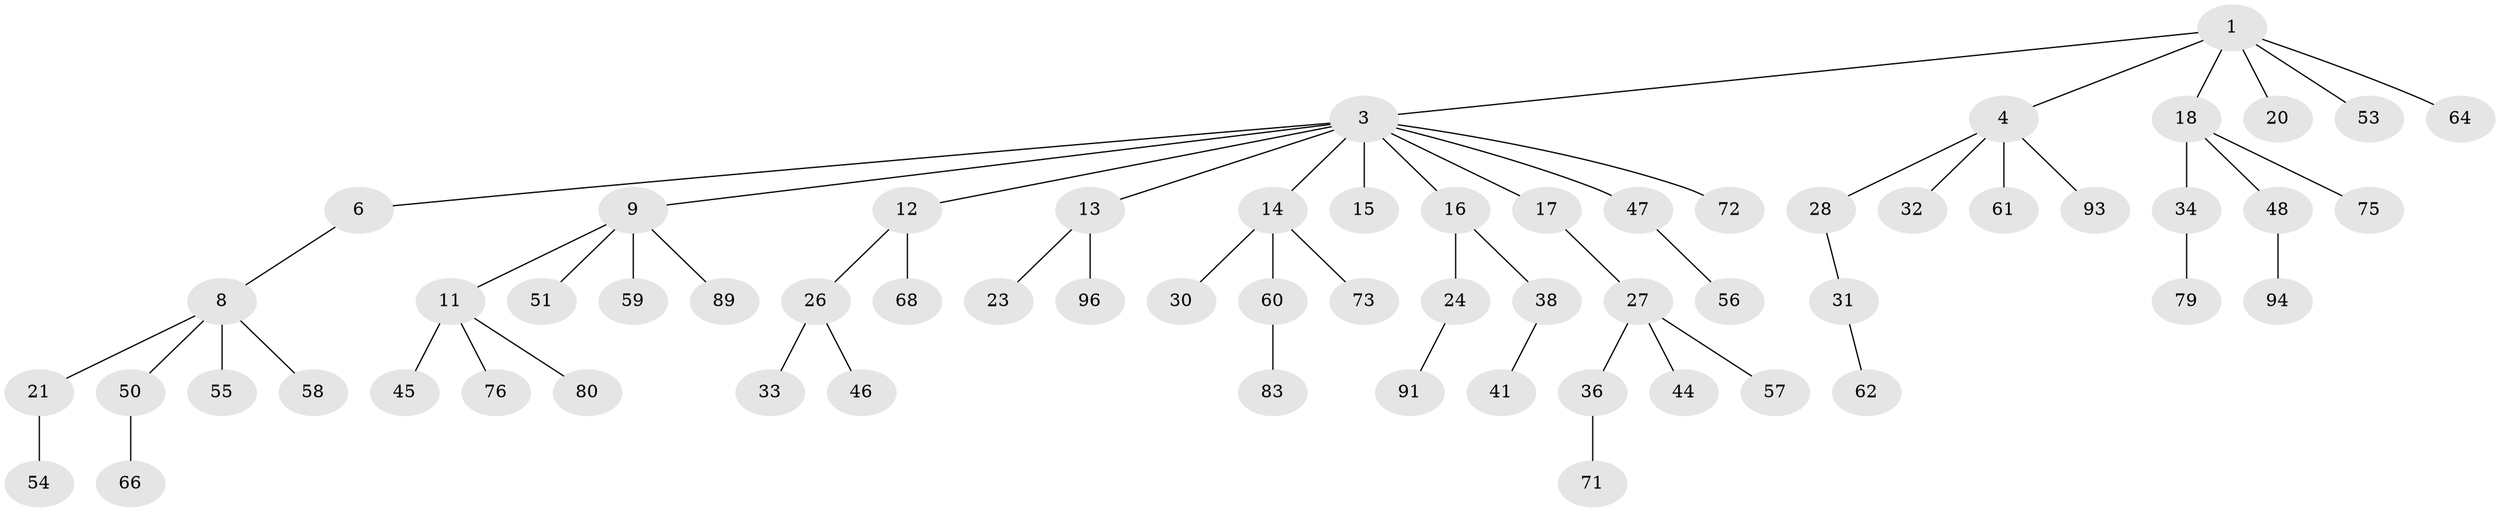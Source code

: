 // original degree distribution, {4: 0.08333333333333333, 5: 0.041666666666666664, 8: 0.010416666666666666, 2: 0.28125, 3: 0.10416666666666667, 1: 0.4791666666666667}
// Generated by graph-tools (version 1.1) at 2025/11/02/27/25 16:11:25]
// undirected, 62 vertices, 61 edges
graph export_dot {
graph [start="1"]
  node [color=gray90,style=filled];
  1 [super="+2"];
  3 [super="+5"];
  4 [super="+7"];
  6;
  8 [super="+19"];
  9 [super="+10"];
  11 [super="+37"];
  12 [super="+87"];
  13 [super="+88"];
  14 [super="+22"];
  15;
  16 [super="+95"];
  17;
  18 [super="+69"];
  20 [super="+81"];
  21 [super="+39"];
  23;
  24 [super="+25"];
  26 [super="+43"];
  27 [super="+35"];
  28 [super="+29"];
  30;
  31 [super="+84"];
  32 [super="+92"];
  33;
  34 [super="+78"];
  36 [super="+42"];
  38 [super="+40"];
  41 [super="+77"];
  44 [super="+85"];
  45;
  46;
  47 [super="+74"];
  48 [super="+49"];
  50;
  51 [super="+52"];
  53 [super="+65"];
  54 [super="+82"];
  55;
  56;
  57;
  58;
  59;
  60 [super="+63"];
  61 [super="+70"];
  62;
  64;
  66 [super="+67"];
  68;
  71;
  72;
  73 [super="+90"];
  75;
  76;
  79;
  80;
  83 [super="+86"];
  89;
  91;
  93;
  94;
  96;
  1 -- 4;
  1 -- 20;
  1 -- 64;
  1 -- 18;
  1 -- 3;
  1 -- 53;
  3 -- 9;
  3 -- 15;
  3 -- 16;
  3 -- 6;
  3 -- 72;
  3 -- 12;
  3 -- 13;
  3 -- 14;
  3 -- 47;
  3 -- 17;
  4 -- 28;
  4 -- 32;
  4 -- 61;
  4 -- 93;
  6 -- 8;
  8 -- 50;
  8 -- 21;
  8 -- 55;
  8 -- 58;
  9 -- 59;
  9 -- 89;
  9 -- 51;
  9 -- 11;
  11 -- 45;
  11 -- 76;
  11 -- 80;
  12 -- 26;
  12 -- 68;
  13 -- 23;
  13 -- 96;
  14 -- 30;
  14 -- 60;
  14 -- 73;
  16 -- 24;
  16 -- 38;
  17 -- 27;
  18 -- 34;
  18 -- 48;
  18 -- 75;
  21 -- 54;
  24 -- 91;
  26 -- 33;
  26 -- 46;
  27 -- 44;
  27 -- 57;
  27 -- 36;
  28 -- 31;
  31 -- 62;
  34 -- 79;
  36 -- 71;
  38 -- 41;
  47 -- 56;
  48 -- 94;
  50 -- 66;
  60 -- 83;
}
